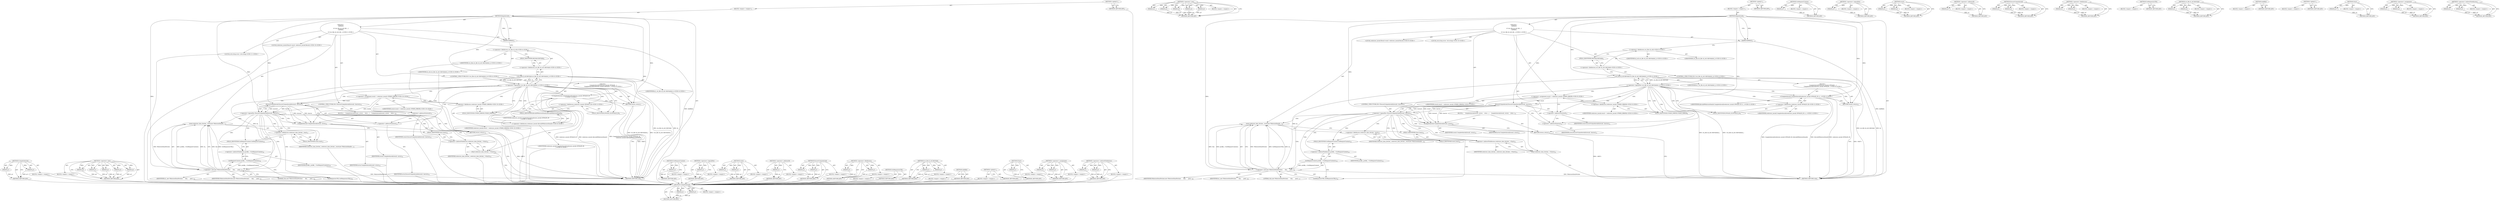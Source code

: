 digraph "&lt;operator&gt;.indirectFieldAccess" {
vulnerable_105 [label=<(METHOD,CompleteInstall)>];
vulnerable_106 [label=<(PARAM,p1)>];
vulnerable_107 [label=<(PARAM,p2)>];
vulnerable_108 [label=<(BLOCK,&lt;empty&gt;,&lt;empty&gt;)>];
vulnerable_109 [label=<(METHOD_RETURN,ANY)>];
vulnerable_129 [label=<(METHOD,&lt;operator&gt;.new)>];
vulnerable_130 [label=<(PARAM,p1)>];
vulnerable_131 [label=<(PARAM,p2)>];
vulnerable_132 [label=<(PARAM,p3)>];
vulnerable_133 [label=<(PARAM,p4)>];
vulnerable_134 [label=<(PARAM,p5)>];
vulnerable_135 [label=<(BLOCK,&lt;empty&gt;,&lt;empty&gt;)>];
vulnerable_136 [label=<(METHOD_RETURN,ANY)>];
vulnerable_6 [label=<(METHOD,&lt;global&gt;)<SUB>1</SUB>>];
vulnerable_7 [label=<(BLOCK,&lt;empty&gt;,&lt;empty&gt;)<SUB>1</SUB>>];
vulnerable_8 [label=<(METHOD,BeginInstall)<SUB>1</SUB>>];
vulnerable_9 [label="<(BLOCK,{
   AddRef();
 
   if (!crx_file::id_util::IdI...,{
   AddRef();
 
   if (!crx_file::id_util::IdI...)<SUB>1</SUB>>"];
vulnerable_10 [label=<(AddRef,AddRef())<SUB>2</SUB>>];
vulnerable_11 [label="<(CONTROL_STRUCTURE,IF,if (!crx_file::id_util::IdIsValid(id_)))<SUB>4</SUB>>"];
vulnerable_12 [label="<(&lt;operator&gt;.logicalNot,!crx_file::id_util::IdIsValid(id_))<SUB>4</SUB>>"];
vulnerable_13 [label="<(crx_file.id_util.IdIsValid,crx_file::id_util::IdIsValid(id_))<SUB>4</SUB>>"];
vulnerable_14 [label="<(&lt;operator&gt;.fieldAccess,crx_file::id_util::IdIsValid)<SUB>4</SUB>>"];
vulnerable_15 [label="<(&lt;operator&gt;.fieldAccess,crx_file::id_util)<SUB>4</SUB>>"];
vulnerable_16 [label="<(IDENTIFIER,crx_file,crx_file::id_util::IdIsValid(id_))<SUB>4</SUB>>"];
vulnerable_17 [label="<(IDENTIFIER,id_util,crx_file::id_util::IdIsValid(id_))<SUB>4</SUB>>"];
vulnerable_18 [label=<(FIELD_IDENTIFIER,IdIsValid,IdIsValid)<SUB>4</SUB>>];
vulnerable_19 [label="<(IDENTIFIER,id_,crx_file::id_util::IdIsValid(id_))<SUB>4</SUB>>"];
vulnerable_20 [label="<(BLOCK,{
    CompleteInstall(webstore_install::INVALID...,{
    CompleteInstall(webstore_install::INVALID...)<SUB>4</SUB>>"];
vulnerable_21 [label="<(CompleteInstall,CompleteInstall(webstore_install::INVALID_ID, k...)<SUB>5</SUB>>"];
vulnerable_22 [label="<(&lt;operator&gt;.fieldAccess,webstore_install::INVALID_ID)<SUB>5</SUB>>"];
vulnerable_23 [label="<(IDENTIFIER,webstore_install,CompleteInstall(webstore_install::INVALID_ID, k...)<SUB>5</SUB>>"];
vulnerable_24 [label=<(FIELD_IDENTIFIER,INVALID_ID,INVALID_ID)<SUB>5</SUB>>];
vulnerable_25 [label="<(IDENTIFIER,kInvalidWebstoreItemId,CompleteInstall(webstore_install::INVALID_ID, k...)<SUB>5</SUB>>"];
vulnerable_26 [label=<(RETURN,return;,return;)<SUB>6</SUB>>];
vulnerable_27 [label="<(LOCAL,webstore_install.Result result: webstore_install.Result)<SUB>9</SUB>>"];
vulnerable_28 [label="<(&lt;operator&gt;.assignment,result = webstore_install::OTHER_ERROR)<SUB>9</SUB>>"];
vulnerable_29 [label="<(IDENTIFIER,result,result = webstore_install::OTHER_ERROR)<SUB>9</SUB>>"];
vulnerable_30 [label="<(&lt;operator&gt;.fieldAccess,webstore_install::OTHER_ERROR)<SUB>9</SUB>>"];
vulnerable_31 [label="<(IDENTIFIER,webstore_install,result = webstore_install::OTHER_ERROR)<SUB>9</SUB>>"];
vulnerable_32 [label=<(FIELD_IDENTIFIER,OTHER_ERROR,OTHER_ERROR)<SUB>9</SUB>>];
vulnerable_33 [label="<(LOCAL,std.string error: std.string)<SUB>10</SUB>>"];
vulnerable_34 [label=<(CONTROL_STRUCTURE,IF,if (!EnsureUniqueInstall(&amp;result, &amp;error)))<SUB>11</SUB>>];
vulnerable_35 [label=<(&lt;operator&gt;.logicalNot,!EnsureUniqueInstall(&amp;result, &amp;error))<SUB>11</SUB>>];
vulnerable_36 [label=<(EnsureUniqueInstall,EnsureUniqueInstall(&amp;result, &amp;error))<SUB>11</SUB>>];
vulnerable_37 [label=<(&lt;operator&gt;.addressOf,&amp;result)<SUB>11</SUB>>];
vulnerable_38 [label=<(IDENTIFIER,result,EnsureUniqueInstall(&amp;result, &amp;error))<SUB>11</SUB>>];
vulnerable_39 [label=<(&lt;operator&gt;.addressOf,&amp;error)<SUB>11</SUB>>];
vulnerable_40 [label=<(IDENTIFIER,error,EnsureUniqueInstall(&amp;result, &amp;error))<SUB>11</SUB>>];
vulnerable_41 [label=<(BLOCK,{
    CompleteInstall(result, error);
    retur...,{
    CompleteInstall(result, error);
    retur...)<SUB>11</SUB>>];
vulnerable_42 [label=<(CompleteInstall,CompleteInstall(result, error))<SUB>12</SUB>>];
vulnerable_43 [label=<(IDENTIFIER,result,CompleteInstall(result, error))<SUB>12</SUB>>];
vulnerable_44 [label=<(IDENTIFIER,error,CompleteInstall(result, error))<SUB>12</SUB>>];
vulnerable_45 [label=<(RETURN,return;,return;)<SUB>13</SUB>>];
vulnerable_46 [label=<(reset,webstore_data_fetcher_.reset(new WebstoreDataFe...)<SUB>16</SUB>>];
vulnerable_47 [label=<(&lt;operator&gt;.fieldAccess,webstore_data_fetcher_.reset)<SUB>16</SUB>>];
vulnerable_48 [label=<(IDENTIFIER,webstore_data_fetcher_,webstore_data_fetcher_.reset(new WebstoreDataFe...)<SUB>16</SUB>>];
vulnerable_49 [label=<(FIELD_IDENTIFIER,reset,reset)<SUB>16</SUB>>];
vulnerable_50 [label=<(&lt;operator&gt;.new,new WebstoreDataFetcher(
      this,
      prof...)<SUB>16</SUB>>];
vulnerable_51 [label=<(IDENTIFIER,WebstoreDataFetcher,new WebstoreDataFetcher(
      this,
      prof...)<SUB>16</SUB>>];
vulnerable_52 [label=<(LITERAL,this,new WebstoreDataFetcher(
      this,
      prof...)<SUB>17</SUB>>];
vulnerable_53 [label=<(GetRequestContext,profile_-&gt;GetRequestContext())<SUB>18</SUB>>];
vulnerable_54 [label=<(&lt;operator&gt;.indirectFieldAccess,profile_-&gt;GetRequestContext)<SUB>18</SUB>>];
vulnerable_55 [label=<(IDENTIFIER,profile_,profile_-&gt;GetRequestContext())<SUB>18</SUB>>];
vulnerable_56 [label=<(FIELD_IDENTIFIER,GetRequestContext,GetRequestContext)<SUB>18</SUB>>];
vulnerable_57 [label=<(GetRequestorURL,GetRequestorURL())<SUB>19</SUB>>];
vulnerable_58 [label=<(IDENTIFIER,id_,new WebstoreDataFetcher(
      this,
      prof...)<SUB>20</SUB>>];
vulnerable_59 [label=<(Start,webstore_data_fetcher_-&gt;Start())<SUB>21</SUB>>];
vulnerable_60 [label=<(&lt;operator&gt;.indirectFieldAccess,webstore_data_fetcher_-&gt;Start)<SUB>21</SUB>>];
vulnerable_61 [label=<(IDENTIFIER,webstore_data_fetcher_,webstore_data_fetcher_-&gt;Start())<SUB>21</SUB>>];
vulnerable_62 [label=<(FIELD_IDENTIFIER,Start,Start)<SUB>21</SUB>>];
vulnerable_63 [label=<(METHOD_RETURN,void)<SUB>1</SUB>>];
vulnerable_65 [label=<(METHOD_RETURN,ANY)<SUB>1</SUB>>];
vulnerable_137 [label=<(METHOD,GetRequestContext)>];
vulnerable_138 [label=<(PARAM,p1)>];
vulnerable_139 [label=<(BLOCK,&lt;empty&gt;,&lt;empty&gt;)>];
vulnerable_140 [label=<(METHOD_RETURN,ANY)>];
vulnerable_91 [label=<(METHOD,&lt;operator&gt;.logicalNot)>];
vulnerable_92 [label=<(PARAM,p1)>];
vulnerable_93 [label=<(BLOCK,&lt;empty&gt;,&lt;empty&gt;)>];
vulnerable_94 [label=<(METHOD_RETURN,ANY)>];
vulnerable_124 [label=<(METHOD,reset)>];
vulnerable_125 [label=<(PARAM,p1)>];
vulnerable_126 [label=<(PARAM,p2)>];
vulnerable_127 [label=<(BLOCK,&lt;empty&gt;,&lt;empty&gt;)>];
vulnerable_128 [label=<(METHOD_RETURN,ANY)>];
vulnerable_120 [label=<(METHOD,&lt;operator&gt;.addressOf)>];
vulnerable_121 [label=<(PARAM,p1)>];
vulnerable_122 [label=<(BLOCK,&lt;empty&gt;,&lt;empty&gt;)>];
vulnerable_123 [label=<(METHOD_RETURN,ANY)>];
vulnerable_115 [label=<(METHOD,EnsureUniqueInstall)>];
vulnerable_116 [label=<(PARAM,p1)>];
vulnerable_117 [label=<(PARAM,p2)>];
vulnerable_118 [label=<(BLOCK,&lt;empty&gt;,&lt;empty&gt;)>];
vulnerable_119 [label=<(METHOD_RETURN,ANY)>];
vulnerable_100 [label=<(METHOD,&lt;operator&gt;.fieldAccess)>];
vulnerable_101 [label=<(PARAM,p1)>];
vulnerable_102 [label=<(PARAM,p2)>];
vulnerable_103 [label=<(BLOCK,&lt;empty&gt;,&lt;empty&gt;)>];
vulnerable_104 [label=<(METHOD_RETURN,ANY)>];
vulnerable_146 [label=<(METHOD,GetRequestorURL)>];
vulnerable_147 [label=<(BLOCK,&lt;empty&gt;,&lt;empty&gt;)>];
vulnerable_148 [label=<(METHOD_RETURN,ANY)>];
vulnerable_95 [label=<(METHOD,crx_file.id_util.IdIsValid)>];
vulnerable_96 [label=<(PARAM,p1)>];
vulnerable_97 [label=<(PARAM,p2)>];
vulnerable_98 [label=<(BLOCK,&lt;empty&gt;,&lt;empty&gt;)>];
vulnerable_99 [label=<(METHOD_RETURN,ANY)>];
vulnerable_88 [label=<(METHOD,AddRef)>];
vulnerable_89 [label=<(BLOCK,&lt;empty&gt;,&lt;empty&gt;)>];
vulnerable_90 [label=<(METHOD_RETURN,ANY)>];
vulnerable_82 [label=<(METHOD,&lt;global&gt;)<SUB>1</SUB>>];
vulnerable_83 [label=<(BLOCK,&lt;empty&gt;,&lt;empty&gt;)>];
vulnerable_84 [label=<(METHOD_RETURN,ANY)>];
vulnerable_149 [label=<(METHOD,Start)>];
vulnerable_150 [label=<(PARAM,p1)>];
vulnerable_151 [label=<(BLOCK,&lt;empty&gt;,&lt;empty&gt;)>];
vulnerable_152 [label=<(METHOD_RETURN,ANY)>];
vulnerable_110 [label=<(METHOD,&lt;operator&gt;.assignment)>];
vulnerable_111 [label=<(PARAM,p1)>];
vulnerable_112 [label=<(PARAM,p2)>];
vulnerable_113 [label=<(BLOCK,&lt;empty&gt;,&lt;empty&gt;)>];
vulnerable_114 [label=<(METHOD_RETURN,ANY)>];
vulnerable_141 [label=<(METHOD,&lt;operator&gt;.indirectFieldAccess)>];
vulnerable_142 [label=<(PARAM,p1)>];
vulnerable_143 [label=<(PARAM,p2)>];
vulnerable_144 [label=<(BLOCK,&lt;empty&gt;,&lt;empty&gt;)>];
vulnerable_145 [label=<(METHOD_RETURN,ANY)>];
fixed_107 [label=<(METHOD,CompleteInstall)>];
fixed_108 [label=<(PARAM,p1)>];
fixed_109 [label=<(PARAM,p2)>];
fixed_110 [label=<(BLOCK,&lt;empty&gt;,&lt;empty&gt;)>];
fixed_111 [label=<(METHOD_RETURN,ANY)>];
fixed_131 [label=<(METHOD,&lt;operator&gt;.new)>];
fixed_132 [label=<(PARAM,p1)>];
fixed_133 [label=<(PARAM,p2)>];
fixed_134 [label=<(PARAM,p3)>];
fixed_135 [label=<(PARAM,p4)>];
fixed_136 [label=<(PARAM,p5)>];
fixed_137 [label=<(BLOCK,&lt;empty&gt;,&lt;empty&gt;)>];
fixed_138 [label=<(METHOD_RETURN,ANY)>];
fixed_6 [label=<(METHOD,&lt;global&gt;)<SUB>1</SUB>>];
fixed_7 [label=<(BLOCK,&lt;empty&gt;,&lt;empty&gt;)<SUB>1</SUB>>];
fixed_8 [label=<(METHOD,BeginInstall)<SUB>1</SUB>>];
fixed_9 [label="<(BLOCK,{
   AddRef();
 
   if (!crx_file::id_util::IdI...,{
   AddRef();
 
   if (!crx_file::id_util::IdI...)<SUB>1</SUB>>"];
fixed_10 [label=<(AddRef,AddRef())<SUB>2</SUB>>];
fixed_11 [label="<(CONTROL_STRUCTURE,IF,if (!crx_file::id_util::IdIsValid(id_)))<SUB>4</SUB>>"];
fixed_12 [label="<(&lt;operator&gt;.logicalNot,!crx_file::id_util::IdIsValid(id_))<SUB>4</SUB>>"];
fixed_13 [label="<(crx_file.id_util.IdIsValid,crx_file::id_util::IdIsValid(id_))<SUB>4</SUB>>"];
fixed_14 [label="<(&lt;operator&gt;.fieldAccess,crx_file::id_util::IdIsValid)<SUB>4</SUB>>"];
fixed_15 [label="<(&lt;operator&gt;.fieldAccess,crx_file::id_util)<SUB>4</SUB>>"];
fixed_16 [label="<(IDENTIFIER,crx_file,crx_file::id_util::IdIsValid(id_))<SUB>4</SUB>>"];
fixed_17 [label="<(IDENTIFIER,id_util,crx_file::id_util::IdIsValid(id_))<SUB>4</SUB>>"];
fixed_18 [label=<(FIELD_IDENTIFIER,IdIsValid,IdIsValid)<SUB>4</SUB>>];
fixed_19 [label="<(IDENTIFIER,id_,crx_file::id_util::IdIsValid(id_))<SUB>4</SUB>>"];
fixed_20 [label="<(BLOCK,{
    CompleteInstall(webstore_install::INVALID...,{
    CompleteInstall(webstore_install::INVALID...)<SUB>4</SUB>>"];
fixed_21 [label="<(CompleteInstall,CompleteInstall(webstore_install::INVALID_ID,
 ...)<SUB>5</SUB>>"];
fixed_22 [label="<(&lt;operator&gt;.fieldAccess,webstore_install::INVALID_ID)<SUB>5</SUB>>"];
fixed_23 [label="<(IDENTIFIER,webstore_install,CompleteInstall(webstore_install::INVALID_ID,
 ...)<SUB>5</SUB>>"];
fixed_24 [label=<(FIELD_IDENTIFIER,INVALID_ID,INVALID_ID)<SUB>5</SUB>>];
fixed_25 [label="<(&lt;operator&gt;.fieldAccess,webstore_install::kInvalidWebstoreItemId)<SUB>6</SUB>>"];
fixed_26 [label="<(IDENTIFIER,webstore_install,CompleteInstall(webstore_install::INVALID_ID,
 ...)<SUB>6</SUB>>"];
fixed_27 [label=<(FIELD_IDENTIFIER,kInvalidWebstoreItemId,kInvalidWebstoreItemId)<SUB>6</SUB>>];
fixed_28 [label=<(RETURN,return;,return;)<SUB>7</SUB>>];
fixed_29 [label="<(LOCAL,webstore_install.Result result: webstore_install.Result)<SUB>10</SUB>>"];
fixed_30 [label="<(&lt;operator&gt;.assignment,result = webstore_install::OTHER_ERROR)<SUB>10</SUB>>"];
fixed_31 [label="<(IDENTIFIER,result,result = webstore_install::OTHER_ERROR)<SUB>10</SUB>>"];
fixed_32 [label="<(&lt;operator&gt;.fieldAccess,webstore_install::OTHER_ERROR)<SUB>10</SUB>>"];
fixed_33 [label="<(IDENTIFIER,webstore_install,result = webstore_install::OTHER_ERROR)<SUB>10</SUB>>"];
fixed_34 [label=<(FIELD_IDENTIFIER,OTHER_ERROR,OTHER_ERROR)<SUB>10</SUB>>];
fixed_35 [label="<(LOCAL,std.string error: std.string)<SUB>11</SUB>>"];
fixed_36 [label=<(CONTROL_STRUCTURE,IF,if (!EnsureUniqueInstall(&amp;result, &amp;error)))<SUB>12</SUB>>];
fixed_37 [label=<(&lt;operator&gt;.logicalNot,!EnsureUniqueInstall(&amp;result, &amp;error))<SUB>12</SUB>>];
fixed_38 [label=<(EnsureUniqueInstall,EnsureUniqueInstall(&amp;result, &amp;error))<SUB>12</SUB>>];
fixed_39 [label=<(&lt;operator&gt;.addressOf,&amp;result)<SUB>12</SUB>>];
fixed_40 [label=<(IDENTIFIER,result,EnsureUniqueInstall(&amp;result, &amp;error))<SUB>12</SUB>>];
fixed_41 [label=<(&lt;operator&gt;.addressOf,&amp;error)<SUB>12</SUB>>];
fixed_42 [label=<(IDENTIFIER,error,EnsureUniqueInstall(&amp;result, &amp;error))<SUB>12</SUB>>];
fixed_43 [label=<(BLOCK,{
    CompleteInstall(result, error);
    retur...,{
    CompleteInstall(result, error);
    retur...)<SUB>12</SUB>>];
fixed_44 [label=<(CompleteInstall,CompleteInstall(result, error))<SUB>13</SUB>>];
fixed_45 [label=<(IDENTIFIER,result,CompleteInstall(result, error))<SUB>13</SUB>>];
fixed_46 [label=<(IDENTIFIER,error,CompleteInstall(result, error))<SUB>13</SUB>>];
fixed_47 [label=<(RETURN,return;,return;)<SUB>14</SUB>>];
fixed_48 [label=<(reset,webstore_data_fetcher_.reset(new WebstoreDataFe...)<SUB>17</SUB>>];
fixed_49 [label=<(&lt;operator&gt;.fieldAccess,webstore_data_fetcher_.reset)<SUB>17</SUB>>];
fixed_50 [label=<(IDENTIFIER,webstore_data_fetcher_,webstore_data_fetcher_.reset(new WebstoreDataFe...)<SUB>17</SUB>>];
fixed_51 [label=<(FIELD_IDENTIFIER,reset,reset)<SUB>17</SUB>>];
fixed_52 [label=<(&lt;operator&gt;.new,new WebstoreDataFetcher(
      this,
      prof...)<SUB>17</SUB>>];
fixed_53 [label=<(IDENTIFIER,WebstoreDataFetcher,new WebstoreDataFetcher(
      this,
      prof...)<SUB>17</SUB>>];
fixed_54 [label=<(LITERAL,this,new WebstoreDataFetcher(
      this,
      prof...)<SUB>18</SUB>>];
fixed_55 [label=<(GetRequestContext,profile_-&gt;GetRequestContext())<SUB>19</SUB>>];
fixed_56 [label=<(&lt;operator&gt;.indirectFieldAccess,profile_-&gt;GetRequestContext)<SUB>19</SUB>>];
fixed_57 [label=<(IDENTIFIER,profile_,profile_-&gt;GetRequestContext())<SUB>19</SUB>>];
fixed_58 [label=<(FIELD_IDENTIFIER,GetRequestContext,GetRequestContext)<SUB>19</SUB>>];
fixed_59 [label=<(GetRequestorURL,GetRequestorURL())<SUB>20</SUB>>];
fixed_60 [label=<(IDENTIFIER,id_,new WebstoreDataFetcher(
      this,
      prof...)<SUB>21</SUB>>];
fixed_61 [label=<(Start,webstore_data_fetcher_-&gt;Start())<SUB>22</SUB>>];
fixed_62 [label=<(&lt;operator&gt;.indirectFieldAccess,webstore_data_fetcher_-&gt;Start)<SUB>22</SUB>>];
fixed_63 [label=<(IDENTIFIER,webstore_data_fetcher_,webstore_data_fetcher_-&gt;Start())<SUB>22</SUB>>];
fixed_64 [label=<(FIELD_IDENTIFIER,Start,Start)<SUB>22</SUB>>];
fixed_65 [label=<(METHOD_RETURN,void)<SUB>1</SUB>>];
fixed_67 [label=<(METHOD_RETURN,ANY)<SUB>1</SUB>>];
fixed_139 [label=<(METHOD,GetRequestContext)>];
fixed_140 [label=<(PARAM,p1)>];
fixed_141 [label=<(BLOCK,&lt;empty&gt;,&lt;empty&gt;)>];
fixed_142 [label=<(METHOD_RETURN,ANY)>];
fixed_93 [label=<(METHOD,&lt;operator&gt;.logicalNot)>];
fixed_94 [label=<(PARAM,p1)>];
fixed_95 [label=<(BLOCK,&lt;empty&gt;,&lt;empty&gt;)>];
fixed_96 [label=<(METHOD_RETURN,ANY)>];
fixed_126 [label=<(METHOD,reset)>];
fixed_127 [label=<(PARAM,p1)>];
fixed_128 [label=<(PARAM,p2)>];
fixed_129 [label=<(BLOCK,&lt;empty&gt;,&lt;empty&gt;)>];
fixed_130 [label=<(METHOD_RETURN,ANY)>];
fixed_122 [label=<(METHOD,&lt;operator&gt;.addressOf)>];
fixed_123 [label=<(PARAM,p1)>];
fixed_124 [label=<(BLOCK,&lt;empty&gt;,&lt;empty&gt;)>];
fixed_125 [label=<(METHOD_RETURN,ANY)>];
fixed_117 [label=<(METHOD,EnsureUniqueInstall)>];
fixed_118 [label=<(PARAM,p1)>];
fixed_119 [label=<(PARAM,p2)>];
fixed_120 [label=<(BLOCK,&lt;empty&gt;,&lt;empty&gt;)>];
fixed_121 [label=<(METHOD_RETURN,ANY)>];
fixed_102 [label=<(METHOD,&lt;operator&gt;.fieldAccess)>];
fixed_103 [label=<(PARAM,p1)>];
fixed_104 [label=<(PARAM,p2)>];
fixed_105 [label=<(BLOCK,&lt;empty&gt;,&lt;empty&gt;)>];
fixed_106 [label=<(METHOD_RETURN,ANY)>];
fixed_148 [label=<(METHOD,GetRequestorURL)>];
fixed_149 [label=<(BLOCK,&lt;empty&gt;,&lt;empty&gt;)>];
fixed_150 [label=<(METHOD_RETURN,ANY)>];
fixed_97 [label=<(METHOD,crx_file.id_util.IdIsValid)>];
fixed_98 [label=<(PARAM,p1)>];
fixed_99 [label=<(PARAM,p2)>];
fixed_100 [label=<(BLOCK,&lt;empty&gt;,&lt;empty&gt;)>];
fixed_101 [label=<(METHOD_RETURN,ANY)>];
fixed_90 [label=<(METHOD,AddRef)>];
fixed_91 [label=<(BLOCK,&lt;empty&gt;,&lt;empty&gt;)>];
fixed_92 [label=<(METHOD_RETURN,ANY)>];
fixed_84 [label=<(METHOD,&lt;global&gt;)<SUB>1</SUB>>];
fixed_85 [label=<(BLOCK,&lt;empty&gt;,&lt;empty&gt;)>];
fixed_86 [label=<(METHOD_RETURN,ANY)>];
fixed_151 [label=<(METHOD,Start)>];
fixed_152 [label=<(PARAM,p1)>];
fixed_153 [label=<(BLOCK,&lt;empty&gt;,&lt;empty&gt;)>];
fixed_154 [label=<(METHOD_RETURN,ANY)>];
fixed_112 [label=<(METHOD,&lt;operator&gt;.assignment)>];
fixed_113 [label=<(PARAM,p1)>];
fixed_114 [label=<(PARAM,p2)>];
fixed_115 [label=<(BLOCK,&lt;empty&gt;,&lt;empty&gt;)>];
fixed_116 [label=<(METHOD_RETURN,ANY)>];
fixed_143 [label=<(METHOD,&lt;operator&gt;.indirectFieldAccess)>];
fixed_144 [label=<(PARAM,p1)>];
fixed_145 [label=<(PARAM,p2)>];
fixed_146 [label=<(BLOCK,&lt;empty&gt;,&lt;empty&gt;)>];
fixed_147 [label=<(METHOD_RETURN,ANY)>];
vulnerable_105 -> vulnerable_106  [key=0, label="AST: "];
vulnerable_105 -> vulnerable_106  [key=1, label="DDG: "];
vulnerable_105 -> vulnerable_108  [key=0, label="AST: "];
vulnerable_105 -> vulnerable_107  [key=0, label="AST: "];
vulnerable_105 -> vulnerable_107  [key=1, label="DDG: "];
vulnerable_105 -> vulnerable_109  [key=0, label="AST: "];
vulnerable_105 -> vulnerable_109  [key=1, label="CFG: "];
vulnerable_106 -> vulnerable_109  [key=0, label="DDG: p1"];
vulnerable_107 -> vulnerable_109  [key=0, label="DDG: p2"];
vulnerable_129 -> vulnerable_130  [key=0, label="AST: "];
vulnerable_129 -> vulnerable_130  [key=1, label="DDG: "];
vulnerable_129 -> vulnerable_135  [key=0, label="AST: "];
vulnerable_129 -> vulnerable_131  [key=0, label="AST: "];
vulnerable_129 -> vulnerable_131  [key=1, label="DDG: "];
vulnerable_129 -> vulnerable_136  [key=0, label="AST: "];
vulnerable_129 -> vulnerable_136  [key=1, label="CFG: "];
vulnerable_129 -> vulnerable_132  [key=0, label="AST: "];
vulnerable_129 -> vulnerable_132  [key=1, label="DDG: "];
vulnerable_129 -> vulnerable_133  [key=0, label="AST: "];
vulnerable_129 -> vulnerable_133  [key=1, label="DDG: "];
vulnerable_129 -> vulnerable_134  [key=0, label="AST: "];
vulnerable_129 -> vulnerable_134  [key=1, label="DDG: "];
vulnerable_130 -> vulnerable_136  [key=0, label="DDG: p1"];
vulnerable_131 -> vulnerable_136  [key=0, label="DDG: p2"];
vulnerable_132 -> vulnerable_136  [key=0, label="DDG: p3"];
vulnerable_133 -> vulnerable_136  [key=0, label="DDG: p4"];
vulnerable_134 -> vulnerable_136  [key=0, label="DDG: p5"];
vulnerable_6 -> vulnerable_7  [key=0, label="AST: "];
vulnerable_6 -> vulnerable_65  [key=0, label="AST: "];
vulnerable_6 -> vulnerable_65  [key=1, label="CFG: "];
vulnerable_7 -> vulnerable_8  [key=0, label="AST: "];
vulnerable_8 -> vulnerable_9  [key=0, label="AST: "];
vulnerable_8 -> vulnerable_63  [key=0, label="AST: "];
vulnerable_8 -> vulnerable_10  [key=0, label="CFG: "];
vulnerable_8 -> vulnerable_10  [key=1, label="DDG: "];
vulnerable_8 -> vulnerable_26  [key=0, label="DDG: "];
vulnerable_8 -> vulnerable_45  [key=0, label="DDG: "];
vulnerable_8 -> vulnerable_50  [key=0, label="DDG: "];
vulnerable_8 -> vulnerable_13  [key=0, label="DDG: "];
vulnerable_8 -> vulnerable_21  [key=0, label="DDG: "];
vulnerable_8 -> vulnerable_36  [key=0, label="DDG: "];
vulnerable_8 -> vulnerable_42  [key=0, label="DDG: "];
vulnerable_9 -> vulnerable_10  [key=0, label="AST: "];
vulnerable_9 -> vulnerable_11  [key=0, label="AST: "];
vulnerable_9 -> vulnerable_27  [key=0, label="AST: "];
vulnerable_9 -> vulnerable_28  [key=0, label="AST: "];
vulnerable_9 -> vulnerable_33  [key=0, label="AST: "];
vulnerable_9 -> vulnerable_34  [key=0, label="AST: "];
vulnerable_9 -> vulnerable_46  [key=0, label="AST: "];
vulnerable_9 -> vulnerable_59  [key=0, label="AST: "];
vulnerable_10 -> vulnerable_15  [key=0, label="CFG: "];
vulnerable_10 -> vulnerable_63  [key=0, label="DDG: AddRef()"];
vulnerable_11 -> vulnerable_12  [key=0, label="AST: "];
vulnerable_11 -> vulnerable_20  [key=0, label="AST: "];
vulnerable_12 -> vulnerable_13  [key=0, label="AST: "];
vulnerable_12 -> vulnerable_24  [key=0, label="CFG: "];
vulnerable_12 -> vulnerable_24  [key=1, label="CDG: "];
vulnerable_12 -> vulnerable_32  [key=0, label="CFG: "];
vulnerable_12 -> vulnerable_32  [key=1, label="CDG: "];
vulnerable_12 -> vulnerable_63  [key=0, label="DDG: crx_file::id_util::IdIsValid(id_)"];
vulnerable_12 -> vulnerable_63  [key=1, label="DDG: !crx_file::id_util::IdIsValid(id_)"];
vulnerable_12 -> vulnerable_30  [key=0, label="CDG: "];
vulnerable_12 -> vulnerable_21  [key=0, label="CDG: "];
vulnerable_12 -> vulnerable_26  [key=0, label="CDG: "];
vulnerable_12 -> vulnerable_28  [key=0, label="CDG: "];
vulnerable_12 -> vulnerable_36  [key=0, label="CDG: "];
vulnerable_12 -> vulnerable_37  [key=0, label="CDG: "];
vulnerable_12 -> vulnerable_22  [key=0, label="CDG: "];
vulnerable_12 -> vulnerable_35  [key=0, label="CDG: "];
vulnerable_12 -> vulnerable_39  [key=0, label="CDG: "];
vulnerable_13 -> vulnerable_14  [key=0, label="AST: "];
vulnerable_13 -> vulnerable_19  [key=0, label="AST: "];
vulnerable_13 -> vulnerable_12  [key=0, label="CFG: "];
vulnerable_13 -> vulnerable_12  [key=1, label="DDG: crx_file::id_util::IdIsValid"];
vulnerable_13 -> vulnerable_12  [key=2, label="DDG: id_"];
vulnerable_13 -> vulnerable_63  [key=0, label="DDG: crx_file::id_util::IdIsValid"];
vulnerable_13 -> vulnerable_63  [key=1, label="DDG: id_"];
vulnerable_13 -> vulnerable_50  [key=0, label="DDG: id_"];
vulnerable_14 -> vulnerable_15  [key=0, label="AST: "];
vulnerable_14 -> vulnerable_18  [key=0, label="AST: "];
vulnerable_14 -> vulnerable_13  [key=0, label="CFG: "];
vulnerable_15 -> vulnerable_16  [key=0, label="AST: "];
vulnerable_15 -> vulnerable_17  [key=0, label="AST: "];
vulnerable_15 -> vulnerable_18  [key=0, label="CFG: "];
vulnerable_18 -> vulnerable_14  [key=0, label="CFG: "];
vulnerable_20 -> vulnerable_21  [key=0, label="AST: "];
vulnerable_20 -> vulnerable_26  [key=0, label="AST: "];
vulnerable_21 -> vulnerable_22  [key=0, label="AST: "];
vulnerable_21 -> vulnerable_25  [key=0, label="AST: "];
vulnerable_21 -> vulnerable_26  [key=0, label="CFG: "];
vulnerable_21 -> vulnerable_63  [key=0, label="DDG: webstore_install::INVALID_ID"];
vulnerable_21 -> vulnerable_63  [key=1, label="DDG: CompleteInstall(webstore_install::INVALID_ID, kInvalidWebstoreItemId)"];
vulnerable_21 -> vulnerable_63  [key=2, label="DDG: kInvalidWebstoreItemId"];
vulnerable_22 -> vulnerable_23  [key=0, label="AST: "];
vulnerable_22 -> vulnerable_24  [key=0, label="AST: "];
vulnerable_22 -> vulnerable_21  [key=0, label="CFG: "];
vulnerable_24 -> vulnerable_22  [key=0, label="CFG: "];
vulnerable_26 -> vulnerable_63  [key=0, label="CFG: "];
vulnerable_26 -> vulnerable_63  [key=1, label="DDG: &lt;RET&gt;"];
vulnerable_28 -> vulnerable_29  [key=0, label="AST: "];
vulnerable_28 -> vulnerable_30  [key=0, label="AST: "];
vulnerable_28 -> vulnerable_37  [key=0, label="CFG: "];
vulnerable_28 -> vulnerable_36  [key=0, label="DDG: result"];
vulnerable_28 -> vulnerable_42  [key=0, label="DDG: result"];
vulnerable_30 -> vulnerable_31  [key=0, label="AST: "];
vulnerable_30 -> vulnerable_32  [key=0, label="AST: "];
vulnerable_30 -> vulnerable_28  [key=0, label="CFG: "];
vulnerable_32 -> vulnerable_30  [key=0, label="CFG: "];
vulnerable_34 -> vulnerable_35  [key=0, label="AST: "];
vulnerable_34 -> vulnerable_41  [key=0, label="AST: "];
vulnerable_35 -> vulnerable_36  [key=0, label="AST: "];
vulnerable_35 -> vulnerable_42  [key=0, label="CFG: "];
vulnerable_35 -> vulnerable_42  [key=1, label="CDG: "];
vulnerable_35 -> vulnerable_49  [key=0, label="CFG: "];
vulnerable_35 -> vulnerable_49  [key=1, label="CDG: "];
vulnerable_35 -> vulnerable_47  [key=0, label="CDG: "];
vulnerable_35 -> vulnerable_60  [key=0, label="CDG: "];
vulnerable_35 -> vulnerable_57  [key=0, label="CDG: "];
vulnerable_35 -> vulnerable_46  [key=0, label="CDG: "];
vulnerable_35 -> vulnerable_53  [key=0, label="CDG: "];
vulnerable_35 -> vulnerable_56  [key=0, label="CDG: "];
vulnerable_35 -> vulnerable_45  [key=0, label="CDG: "];
vulnerable_35 -> vulnerable_50  [key=0, label="CDG: "];
vulnerable_35 -> vulnerable_59  [key=0, label="CDG: "];
vulnerable_35 -> vulnerable_54  [key=0, label="CDG: "];
vulnerable_35 -> vulnerable_62  [key=0, label="CDG: "];
vulnerable_36 -> vulnerable_37  [key=0, label="AST: "];
vulnerable_36 -> vulnerable_39  [key=0, label="AST: "];
vulnerable_36 -> vulnerable_35  [key=0, label="CFG: "];
vulnerable_36 -> vulnerable_35  [key=1, label="DDG: &amp;result"];
vulnerable_36 -> vulnerable_35  [key=2, label="DDG: &amp;error"];
vulnerable_36 -> vulnerable_42  [key=0, label="DDG: &amp;result"];
vulnerable_36 -> vulnerable_42  [key=1, label="DDG: &amp;error"];
vulnerable_37 -> vulnerable_38  [key=0, label="AST: "];
vulnerable_37 -> vulnerable_39  [key=0, label="CFG: "];
vulnerable_39 -> vulnerable_40  [key=0, label="AST: "];
vulnerable_39 -> vulnerable_36  [key=0, label="CFG: "];
vulnerable_41 -> vulnerable_42  [key=0, label="AST: "];
vulnerable_41 -> vulnerable_45  [key=0, label="AST: "];
vulnerable_42 -> vulnerable_43  [key=0, label="AST: "];
vulnerable_42 -> vulnerable_44  [key=0, label="AST: "];
vulnerable_42 -> vulnerable_45  [key=0, label="CFG: "];
vulnerable_45 -> vulnerable_63  [key=0, label="CFG: "];
vulnerable_45 -> vulnerable_63  [key=1, label="DDG: &lt;RET&gt;"];
vulnerable_46 -> vulnerable_47  [key=0, label="AST: "];
vulnerable_46 -> vulnerable_50  [key=0, label="AST: "];
vulnerable_46 -> vulnerable_62  [key=0, label="CFG: "];
vulnerable_47 -> vulnerable_48  [key=0, label="AST: "];
vulnerable_47 -> vulnerable_49  [key=0, label="AST: "];
vulnerable_47 -> vulnerable_56  [key=0, label="CFG: "];
vulnerable_49 -> vulnerable_47  [key=0, label="CFG: "];
vulnerable_50 -> vulnerable_51  [key=0, label="AST: "];
vulnerable_50 -> vulnerable_52  [key=0, label="AST: "];
vulnerable_50 -> vulnerable_53  [key=0, label="AST: "];
vulnerable_50 -> vulnerable_57  [key=0, label="AST: "];
vulnerable_50 -> vulnerable_58  [key=0, label="AST: "];
vulnerable_50 -> vulnerable_46  [key=0, label="CFG: "];
vulnerable_50 -> vulnerable_46  [key=1, label="DDG: WebstoreDataFetcher"];
vulnerable_50 -> vulnerable_46  [key=2, label="DDG: GetRequestorURL()"];
vulnerable_50 -> vulnerable_46  [key=3, label="DDG: id_"];
vulnerable_50 -> vulnerable_46  [key=4, label="DDG: this"];
vulnerable_50 -> vulnerable_46  [key=5, label="DDG: profile_-&gt;GetRequestContext()"];
vulnerable_50 -> vulnerable_63  [key=0, label="DDG: WebstoreDataFetcher"];
vulnerable_53 -> vulnerable_54  [key=0, label="AST: "];
vulnerable_53 -> vulnerable_57  [key=0, label="CFG: "];
vulnerable_53 -> vulnerable_50  [key=0, label="DDG: profile_-&gt;GetRequestContext"];
vulnerable_54 -> vulnerable_55  [key=0, label="AST: "];
vulnerable_54 -> vulnerable_56  [key=0, label="AST: "];
vulnerable_54 -> vulnerable_53  [key=0, label="CFG: "];
vulnerable_56 -> vulnerable_54  [key=0, label="CFG: "];
vulnerable_57 -> vulnerable_50  [key=0, label="CFG: "];
vulnerable_59 -> vulnerable_60  [key=0, label="AST: "];
vulnerable_59 -> vulnerable_63  [key=0, label="CFG: "];
vulnerable_60 -> vulnerable_61  [key=0, label="AST: "];
vulnerable_60 -> vulnerable_62  [key=0, label="AST: "];
vulnerable_60 -> vulnerable_59  [key=0, label="CFG: "];
vulnerable_62 -> vulnerable_60  [key=0, label="CFG: "];
vulnerable_137 -> vulnerable_138  [key=0, label="AST: "];
vulnerable_137 -> vulnerable_138  [key=1, label="DDG: "];
vulnerable_137 -> vulnerable_139  [key=0, label="AST: "];
vulnerable_137 -> vulnerable_140  [key=0, label="AST: "];
vulnerable_137 -> vulnerable_140  [key=1, label="CFG: "];
vulnerable_138 -> vulnerable_140  [key=0, label="DDG: p1"];
vulnerable_91 -> vulnerable_92  [key=0, label="AST: "];
vulnerable_91 -> vulnerable_92  [key=1, label="DDG: "];
vulnerable_91 -> vulnerable_93  [key=0, label="AST: "];
vulnerable_91 -> vulnerable_94  [key=0, label="AST: "];
vulnerable_91 -> vulnerable_94  [key=1, label="CFG: "];
vulnerable_92 -> vulnerable_94  [key=0, label="DDG: p1"];
vulnerable_124 -> vulnerable_125  [key=0, label="AST: "];
vulnerable_124 -> vulnerable_125  [key=1, label="DDG: "];
vulnerable_124 -> vulnerable_127  [key=0, label="AST: "];
vulnerable_124 -> vulnerable_126  [key=0, label="AST: "];
vulnerable_124 -> vulnerable_126  [key=1, label="DDG: "];
vulnerable_124 -> vulnerable_128  [key=0, label="AST: "];
vulnerable_124 -> vulnerable_128  [key=1, label="CFG: "];
vulnerable_125 -> vulnerable_128  [key=0, label="DDG: p1"];
vulnerable_126 -> vulnerable_128  [key=0, label="DDG: p2"];
vulnerable_120 -> vulnerable_121  [key=0, label="AST: "];
vulnerable_120 -> vulnerable_121  [key=1, label="DDG: "];
vulnerable_120 -> vulnerable_122  [key=0, label="AST: "];
vulnerable_120 -> vulnerable_123  [key=0, label="AST: "];
vulnerable_120 -> vulnerable_123  [key=1, label="CFG: "];
vulnerable_121 -> vulnerable_123  [key=0, label="DDG: p1"];
vulnerable_115 -> vulnerable_116  [key=0, label="AST: "];
vulnerable_115 -> vulnerable_116  [key=1, label="DDG: "];
vulnerable_115 -> vulnerable_118  [key=0, label="AST: "];
vulnerable_115 -> vulnerable_117  [key=0, label="AST: "];
vulnerable_115 -> vulnerable_117  [key=1, label="DDG: "];
vulnerable_115 -> vulnerable_119  [key=0, label="AST: "];
vulnerable_115 -> vulnerable_119  [key=1, label="CFG: "];
vulnerable_116 -> vulnerable_119  [key=0, label="DDG: p1"];
vulnerable_117 -> vulnerable_119  [key=0, label="DDG: p2"];
vulnerable_100 -> vulnerable_101  [key=0, label="AST: "];
vulnerable_100 -> vulnerable_101  [key=1, label="DDG: "];
vulnerable_100 -> vulnerable_103  [key=0, label="AST: "];
vulnerable_100 -> vulnerable_102  [key=0, label="AST: "];
vulnerable_100 -> vulnerable_102  [key=1, label="DDG: "];
vulnerable_100 -> vulnerable_104  [key=0, label="AST: "];
vulnerable_100 -> vulnerable_104  [key=1, label="CFG: "];
vulnerable_101 -> vulnerable_104  [key=0, label="DDG: p1"];
vulnerable_102 -> vulnerable_104  [key=0, label="DDG: p2"];
vulnerable_146 -> vulnerable_147  [key=0, label="AST: "];
vulnerable_146 -> vulnerable_148  [key=0, label="AST: "];
vulnerable_146 -> vulnerable_148  [key=1, label="CFG: "];
vulnerable_95 -> vulnerable_96  [key=0, label="AST: "];
vulnerable_95 -> vulnerable_96  [key=1, label="DDG: "];
vulnerable_95 -> vulnerable_98  [key=0, label="AST: "];
vulnerable_95 -> vulnerable_97  [key=0, label="AST: "];
vulnerable_95 -> vulnerable_97  [key=1, label="DDG: "];
vulnerable_95 -> vulnerable_99  [key=0, label="AST: "];
vulnerable_95 -> vulnerable_99  [key=1, label="CFG: "];
vulnerable_96 -> vulnerable_99  [key=0, label="DDG: p1"];
vulnerable_97 -> vulnerable_99  [key=0, label="DDG: p2"];
vulnerable_88 -> vulnerable_89  [key=0, label="AST: "];
vulnerable_88 -> vulnerable_90  [key=0, label="AST: "];
vulnerable_88 -> vulnerable_90  [key=1, label="CFG: "];
vulnerable_82 -> vulnerable_83  [key=0, label="AST: "];
vulnerable_82 -> vulnerable_84  [key=0, label="AST: "];
vulnerable_82 -> vulnerable_84  [key=1, label="CFG: "];
vulnerable_149 -> vulnerable_150  [key=0, label="AST: "];
vulnerable_149 -> vulnerable_150  [key=1, label="DDG: "];
vulnerable_149 -> vulnerable_151  [key=0, label="AST: "];
vulnerable_149 -> vulnerable_152  [key=0, label="AST: "];
vulnerable_149 -> vulnerable_152  [key=1, label="CFG: "];
vulnerable_150 -> vulnerable_152  [key=0, label="DDG: p1"];
vulnerable_110 -> vulnerable_111  [key=0, label="AST: "];
vulnerable_110 -> vulnerable_111  [key=1, label="DDG: "];
vulnerable_110 -> vulnerable_113  [key=0, label="AST: "];
vulnerable_110 -> vulnerable_112  [key=0, label="AST: "];
vulnerable_110 -> vulnerable_112  [key=1, label="DDG: "];
vulnerable_110 -> vulnerable_114  [key=0, label="AST: "];
vulnerable_110 -> vulnerable_114  [key=1, label="CFG: "];
vulnerable_111 -> vulnerable_114  [key=0, label="DDG: p1"];
vulnerable_112 -> vulnerable_114  [key=0, label="DDG: p2"];
vulnerable_141 -> vulnerable_142  [key=0, label="AST: "];
vulnerable_141 -> vulnerable_142  [key=1, label="DDG: "];
vulnerable_141 -> vulnerable_144  [key=0, label="AST: "];
vulnerable_141 -> vulnerable_143  [key=0, label="AST: "];
vulnerable_141 -> vulnerable_143  [key=1, label="DDG: "];
vulnerable_141 -> vulnerable_145  [key=0, label="AST: "];
vulnerable_141 -> vulnerable_145  [key=1, label="CFG: "];
vulnerable_142 -> vulnerable_145  [key=0, label="DDG: p1"];
vulnerable_143 -> vulnerable_145  [key=0, label="DDG: p2"];
fixed_107 -> fixed_108  [key=0, label="AST: "];
fixed_107 -> fixed_108  [key=1, label="DDG: "];
fixed_107 -> fixed_110  [key=0, label="AST: "];
fixed_107 -> fixed_109  [key=0, label="AST: "];
fixed_107 -> fixed_109  [key=1, label="DDG: "];
fixed_107 -> fixed_111  [key=0, label="AST: "];
fixed_107 -> fixed_111  [key=1, label="CFG: "];
fixed_108 -> fixed_111  [key=0, label="DDG: p1"];
fixed_109 -> fixed_111  [key=0, label="DDG: p2"];
fixed_110 -> vulnerable_105  [key=0];
fixed_111 -> vulnerable_105  [key=0];
fixed_131 -> fixed_132  [key=0, label="AST: "];
fixed_131 -> fixed_132  [key=1, label="DDG: "];
fixed_131 -> fixed_137  [key=0, label="AST: "];
fixed_131 -> fixed_133  [key=0, label="AST: "];
fixed_131 -> fixed_133  [key=1, label="DDG: "];
fixed_131 -> fixed_138  [key=0, label="AST: "];
fixed_131 -> fixed_138  [key=1, label="CFG: "];
fixed_131 -> fixed_134  [key=0, label="AST: "];
fixed_131 -> fixed_134  [key=1, label="DDG: "];
fixed_131 -> fixed_135  [key=0, label="AST: "];
fixed_131 -> fixed_135  [key=1, label="DDG: "];
fixed_131 -> fixed_136  [key=0, label="AST: "];
fixed_131 -> fixed_136  [key=1, label="DDG: "];
fixed_132 -> fixed_138  [key=0, label="DDG: p1"];
fixed_133 -> fixed_138  [key=0, label="DDG: p2"];
fixed_134 -> fixed_138  [key=0, label="DDG: p3"];
fixed_135 -> fixed_138  [key=0, label="DDG: p4"];
fixed_136 -> fixed_138  [key=0, label="DDG: p5"];
fixed_137 -> vulnerable_105  [key=0];
fixed_138 -> vulnerable_105  [key=0];
fixed_6 -> fixed_7  [key=0, label="AST: "];
fixed_6 -> fixed_67  [key=0, label="AST: "];
fixed_6 -> fixed_67  [key=1, label="CFG: "];
fixed_7 -> fixed_8  [key=0, label="AST: "];
fixed_8 -> fixed_9  [key=0, label="AST: "];
fixed_8 -> fixed_65  [key=0, label="AST: "];
fixed_8 -> fixed_10  [key=0, label="CFG: "];
fixed_8 -> fixed_10  [key=1, label="DDG: "];
fixed_8 -> fixed_28  [key=0, label="DDG: "];
fixed_8 -> fixed_47  [key=0, label="DDG: "];
fixed_8 -> fixed_52  [key=0, label="DDG: "];
fixed_8 -> fixed_13  [key=0, label="DDG: "];
fixed_8 -> fixed_38  [key=0, label="DDG: "];
fixed_8 -> fixed_44  [key=0, label="DDG: "];
fixed_9 -> fixed_10  [key=0, label="AST: "];
fixed_9 -> fixed_11  [key=0, label="AST: "];
fixed_9 -> fixed_29  [key=0, label="AST: "];
fixed_9 -> fixed_30  [key=0, label="AST: "];
fixed_9 -> fixed_35  [key=0, label="AST: "];
fixed_9 -> fixed_36  [key=0, label="AST: "];
fixed_9 -> fixed_48  [key=0, label="AST: "];
fixed_9 -> fixed_61  [key=0, label="AST: "];
fixed_10 -> fixed_15  [key=0, label="CFG: "];
fixed_10 -> fixed_65  [key=0, label="DDG: AddRef()"];
fixed_11 -> fixed_12  [key=0, label="AST: "];
fixed_11 -> fixed_20  [key=0, label="AST: "];
fixed_12 -> fixed_13  [key=0, label="AST: "];
fixed_12 -> fixed_24  [key=0, label="CFG: "];
fixed_12 -> fixed_24  [key=1, label="CDG: "];
fixed_12 -> fixed_34  [key=0, label="CFG: "];
fixed_12 -> fixed_34  [key=1, label="CDG: "];
fixed_12 -> fixed_65  [key=0, label="DDG: crx_file::id_util::IdIsValid(id_)"];
fixed_12 -> fixed_65  [key=1, label="DDG: !crx_file::id_util::IdIsValid(id_)"];
fixed_12 -> fixed_30  [key=0, label="CDG: "];
fixed_12 -> fixed_21  [key=0, label="CDG: "];
fixed_12 -> fixed_32  [key=0, label="CDG: "];
fixed_12 -> fixed_28  [key=0, label="CDG: "];
fixed_12 -> fixed_37  [key=0, label="CDG: "];
fixed_12 -> fixed_38  [key=0, label="CDG: "];
fixed_12 -> fixed_25  [key=0, label="CDG: "];
fixed_12 -> fixed_22  [key=0, label="CDG: "];
fixed_12 -> fixed_41  [key=0, label="CDG: "];
fixed_12 -> fixed_27  [key=0, label="CDG: "];
fixed_12 -> fixed_39  [key=0, label="CDG: "];
fixed_13 -> fixed_14  [key=0, label="AST: "];
fixed_13 -> fixed_19  [key=0, label="AST: "];
fixed_13 -> fixed_12  [key=0, label="CFG: "];
fixed_13 -> fixed_12  [key=1, label="DDG: crx_file::id_util::IdIsValid"];
fixed_13 -> fixed_12  [key=2, label="DDG: id_"];
fixed_13 -> fixed_65  [key=0, label="DDG: crx_file::id_util::IdIsValid"];
fixed_13 -> fixed_65  [key=1, label="DDG: id_"];
fixed_13 -> fixed_52  [key=0, label="DDG: id_"];
fixed_14 -> fixed_15  [key=0, label="AST: "];
fixed_14 -> fixed_18  [key=0, label="AST: "];
fixed_14 -> fixed_13  [key=0, label="CFG: "];
fixed_15 -> fixed_16  [key=0, label="AST: "];
fixed_15 -> fixed_17  [key=0, label="AST: "];
fixed_15 -> fixed_18  [key=0, label="CFG: "];
fixed_16 -> vulnerable_105  [key=0];
fixed_17 -> vulnerable_105  [key=0];
fixed_18 -> fixed_14  [key=0, label="CFG: "];
fixed_19 -> vulnerable_105  [key=0];
fixed_20 -> fixed_21  [key=0, label="AST: "];
fixed_20 -> fixed_28  [key=0, label="AST: "];
fixed_21 -> fixed_22  [key=0, label="AST: "];
fixed_21 -> fixed_25  [key=0, label="AST: "];
fixed_21 -> fixed_28  [key=0, label="CFG: "];
fixed_21 -> fixed_65  [key=0, label="DDG: webstore_install::INVALID_ID"];
fixed_21 -> fixed_65  [key=1, label="DDG: webstore_install::kInvalidWebstoreItemId"];
fixed_21 -> fixed_65  [key=2, label="DDG: CompleteInstall(webstore_install::INVALID_ID,
                    webstore_install::kInvalidWebstoreItemId)"];
fixed_22 -> fixed_23  [key=0, label="AST: "];
fixed_22 -> fixed_24  [key=0, label="AST: "];
fixed_22 -> fixed_27  [key=0, label="CFG: "];
fixed_23 -> vulnerable_105  [key=0];
fixed_24 -> fixed_22  [key=0, label="CFG: "];
fixed_25 -> fixed_26  [key=0, label="AST: "];
fixed_25 -> fixed_27  [key=0, label="AST: "];
fixed_25 -> fixed_21  [key=0, label="CFG: "];
fixed_26 -> vulnerable_105  [key=0];
fixed_27 -> fixed_25  [key=0, label="CFG: "];
fixed_28 -> fixed_65  [key=0, label="CFG: "];
fixed_28 -> fixed_65  [key=1, label="DDG: &lt;RET&gt;"];
fixed_29 -> vulnerable_105  [key=0];
fixed_30 -> fixed_31  [key=0, label="AST: "];
fixed_30 -> fixed_32  [key=0, label="AST: "];
fixed_30 -> fixed_39  [key=0, label="CFG: "];
fixed_30 -> fixed_38  [key=0, label="DDG: result"];
fixed_30 -> fixed_44  [key=0, label="DDG: result"];
fixed_31 -> vulnerable_105  [key=0];
fixed_32 -> fixed_33  [key=0, label="AST: "];
fixed_32 -> fixed_34  [key=0, label="AST: "];
fixed_32 -> fixed_30  [key=0, label="CFG: "];
fixed_33 -> vulnerable_105  [key=0];
fixed_34 -> fixed_32  [key=0, label="CFG: "];
fixed_35 -> vulnerable_105  [key=0];
fixed_36 -> fixed_37  [key=0, label="AST: "];
fixed_36 -> fixed_43  [key=0, label="AST: "];
fixed_37 -> fixed_38  [key=0, label="AST: "];
fixed_37 -> fixed_44  [key=0, label="CFG: "];
fixed_37 -> fixed_44  [key=1, label="CDG: "];
fixed_37 -> fixed_51  [key=0, label="CFG: "];
fixed_37 -> fixed_51  [key=1, label="CDG: "];
fixed_37 -> fixed_47  [key=0, label="CDG: "];
fixed_37 -> fixed_48  [key=0, label="CDG: "];
fixed_37 -> fixed_58  [key=0, label="CDG: "];
fixed_37 -> fixed_49  [key=0, label="CDG: "];
fixed_37 -> fixed_61  [key=0, label="CDG: "];
fixed_37 -> fixed_64  [key=0, label="CDG: "];
fixed_37 -> fixed_52  [key=0, label="CDG: "];
fixed_37 -> fixed_56  [key=0, label="CDG: "];
fixed_37 -> fixed_59  [key=0, label="CDG: "];
fixed_37 -> fixed_55  [key=0, label="CDG: "];
fixed_37 -> fixed_62  [key=0, label="CDG: "];
fixed_38 -> fixed_39  [key=0, label="AST: "];
fixed_38 -> fixed_41  [key=0, label="AST: "];
fixed_38 -> fixed_37  [key=0, label="CFG: "];
fixed_38 -> fixed_37  [key=1, label="DDG: &amp;result"];
fixed_38 -> fixed_37  [key=2, label="DDG: &amp;error"];
fixed_38 -> fixed_44  [key=0, label="DDG: &amp;result"];
fixed_38 -> fixed_44  [key=1, label="DDG: &amp;error"];
fixed_39 -> fixed_40  [key=0, label="AST: "];
fixed_39 -> fixed_41  [key=0, label="CFG: "];
fixed_40 -> vulnerable_105  [key=0];
fixed_41 -> fixed_42  [key=0, label="AST: "];
fixed_41 -> fixed_38  [key=0, label="CFG: "];
fixed_42 -> vulnerable_105  [key=0];
fixed_43 -> fixed_44  [key=0, label="AST: "];
fixed_43 -> fixed_47  [key=0, label="AST: "];
fixed_44 -> fixed_45  [key=0, label="AST: "];
fixed_44 -> fixed_46  [key=0, label="AST: "];
fixed_44 -> fixed_47  [key=0, label="CFG: "];
fixed_45 -> vulnerable_105  [key=0];
fixed_46 -> vulnerable_105  [key=0];
fixed_47 -> fixed_65  [key=0, label="CFG: "];
fixed_47 -> fixed_65  [key=1, label="DDG: &lt;RET&gt;"];
fixed_48 -> fixed_49  [key=0, label="AST: "];
fixed_48 -> fixed_52  [key=0, label="AST: "];
fixed_48 -> fixed_64  [key=0, label="CFG: "];
fixed_49 -> fixed_50  [key=0, label="AST: "];
fixed_49 -> fixed_51  [key=0, label="AST: "];
fixed_49 -> fixed_58  [key=0, label="CFG: "];
fixed_50 -> vulnerable_105  [key=0];
fixed_51 -> fixed_49  [key=0, label="CFG: "];
fixed_52 -> fixed_53  [key=0, label="AST: "];
fixed_52 -> fixed_54  [key=0, label="AST: "];
fixed_52 -> fixed_55  [key=0, label="AST: "];
fixed_52 -> fixed_59  [key=0, label="AST: "];
fixed_52 -> fixed_60  [key=0, label="AST: "];
fixed_52 -> fixed_48  [key=0, label="CFG: "];
fixed_52 -> fixed_48  [key=1, label="DDG: this"];
fixed_52 -> fixed_48  [key=2, label="DDG: GetRequestorURL()"];
fixed_52 -> fixed_48  [key=3, label="DDG: WebstoreDataFetcher"];
fixed_52 -> fixed_48  [key=4, label="DDG: profile_-&gt;GetRequestContext()"];
fixed_52 -> fixed_48  [key=5, label="DDG: id_"];
fixed_52 -> fixed_65  [key=0, label="DDG: WebstoreDataFetcher"];
fixed_53 -> vulnerable_105  [key=0];
fixed_54 -> vulnerable_105  [key=0];
fixed_55 -> fixed_56  [key=0, label="AST: "];
fixed_55 -> fixed_59  [key=0, label="CFG: "];
fixed_55 -> fixed_52  [key=0, label="DDG: profile_-&gt;GetRequestContext"];
fixed_56 -> fixed_57  [key=0, label="AST: "];
fixed_56 -> fixed_58  [key=0, label="AST: "];
fixed_56 -> fixed_55  [key=0, label="CFG: "];
fixed_57 -> vulnerable_105  [key=0];
fixed_58 -> fixed_56  [key=0, label="CFG: "];
fixed_59 -> fixed_52  [key=0, label="CFG: "];
fixed_60 -> vulnerable_105  [key=0];
fixed_61 -> fixed_62  [key=0, label="AST: "];
fixed_61 -> fixed_65  [key=0, label="CFG: "];
fixed_62 -> fixed_63  [key=0, label="AST: "];
fixed_62 -> fixed_64  [key=0, label="AST: "];
fixed_62 -> fixed_61  [key=0, label="CFG: "];
fixed_63 -> vulnerable_105  [key=0];
fixed_64 -> fixed_62  [key=0, label="CFG: "];
fixed_65 -> vulnerable_105  [key=0];
fixed_67 -> vulnerable_105  [key=0];
fixed_139 -> fixed_140  [key=0, label="AST: "];
fixed_139 -> fixed_140  [key=1, label="DDG: "];
fixed_139 -> fixed_141  [key=0, label="AST: "];
fixed_139 -> fixed_142  [key=0, label="AST: "];
fixed_139 -> fixed_142  [key=1, label="CFG: "];
fixed_140 -> fixed_142  [key=0, label="DDG: p1"];
fixed_141 -> vulnerable_105  [key=0];
fixed_142 -> vulnerable_105  [key=0];
fixed_93 -> fixed_94  [key=0, label="AST: "];
fixed_93 -> fixed_94  [key=1, label="DDG: "];
fixed_93 -> fixed_95  [key=0, label="AST: "];
fixed_93 -> fixed_96  [key=0, label="AST: "];
fixed_93 -> fixed_96  [key=1, label="CFG: "];
fixed_94 -> fixed_96  [key=0, label="DDG: p1"];
fixed_95 -> vulnerable_105  [key=0];
fixed_96 -> vulnerable_105  [key=0];
fixed_126 -> fixed_127  [key=0, label="AST: "];
fixed_126 -> fixed_127  [key=1, label="DDG: "];
fixed_126 -> fixed_129  [key=0, label="AST: "];
fixed_126 -> fixed_128  [key=0, label="AST: "];
fixed_126 -> fixed_128  [key=1, label="DDG: "];
fixed_126 -> fixed_130  [key=0, label="AST: "];
fixed_126 -> fixed_130  [key=1, label="CFG: "];
fixed_127 -> fixed_130  [key=0, label="DDG: p1"];
fixed_128 -> fixed_130  [key=0, label="DDG: p2"];
fixed_129 -> vulnerable_105  [key=0];
fixed_130 -> vulnerable_105  [key=0];
fixed_122 -> fixed_123  [key=0, label="AST: "];
fixed_122 -> fixed_123  [key=1, label="DDG: "];
fixed_122 -> fixed_124  [key=0, label="AST: "];
fixed_122 -> fixed_125  [key=0, label="AST: "];
fixed_122 -> fixed_125  [key=1, label="CFG: "];
fixed_123 -> fixed_125  [key=0, label="DDG: p1"];
fixed_124 -> vulnerable_105  [key=0];
fixed_125 -> vulnerable_105  [key=0];
fixed_117 -> fixed_118  [key=0, label="AST: "];
fixed_117 -> fixed_118  [key=1, label="DDG: "];
fixed_117 -> fixed_120  [key=0, label="AST: "];
fixed_117 -> fixed_119  [key=0, label="AST: "];
fixed_117 -> fixed_119  [key=1, label="DDG: "];
fixed_117 -> fixed_121  [key=0, label="AST: "];
fixed_117 -> fixed_121  [key=1, label="CFG: "];
fixed_118 -> fixed_121  [key=0, label="DDG: p1"];
fixed_119 -> fixed_121  [key=0, label="DDG: p2"];
fixed_120 -> vulnerable_105  [key=0];
fixed_121 -> vulnerable_105  [key=0];
fixed_102 -> fixed_103  [key=0, label="AST: "];
fixed_102 -> fixed_103  [key=1, label="DDG: "];
fixed_102 -> fixed_105  [key=0, label="AST: "];
fixed_102 -> fixed_104  [key=0, label="AST: "];
fixed_102 -> fixed_104  [key=1, label="DDG: "];
fixed_102 -> fixed_106  [key=0, label="AST: "];
fixed_102 -> fixed_106  [key=1, label="CFG: "];
fixed_103 -> fixed_106  [key=0, label="DDG: p1"];
fixed_104 -> fixed_106  [key=0, label="DDG: p2"];
fixed_105 -> vulnerable_105  [key=0];
fixed_106 -> vulnerable_105  [key=0];
fixed_148 -> fixed_149  [key=0, label="AST: "];
fixed_148 -> fixed_150  [key=0, label="AST: "];
fixed_148 -> fixed_150  [key=1, label="CFG: "];
fixed_149 -> vulnerable_105  [key=0];
fixed_150 -> vulnerable_105  [key=0];
fixed_97 -> fixed_98  [key=0, label="AST: "];
fixed_97 -> fixed_98  [key=1, label="DDG: "];
fixed_97 -> fixed_100  [key=0, label="AST: "];
fixed_97 -> fixed_99  [key=0, label="AST: "];
fixed_97 -> fixed_99  [key=1, label="DDG: "];
fixed_97 -> fixed_101  [key=0, label="AST: "];
fixed_97 -> fixed_101  [key=1, label="CFG: "];
fixed_98 -> fixed_101  [key=0, label="DDG: p1"];
fixed_99 -> fixed_101  [key=0, label="DDG: p2"];
fixed_100 -> vulnerable_105  [key=0];
fixed_101 -> vulnerable_105  [key=0];
fixed_90 -> fixed_91  [key=0, label="AST: "];
fixed_90 -> fixed_92  [key=0, label="AST: "];
fixed_90 -> fixed_92  [key=1, label="CFG: "];
fixed_91 -> vulnerable_105  [key=0];
fixed_92 -> vulnerable_105  [key=0];
fixed_84 -> fixed_85  [key=0, label="AST: "];
fixed_84 -> fixed_86  [key=0, label="AST: "];
fixed_84 -> fixed_86  [key=1, label="CFG: "];
fixed_85 -> vulnerable_105  [key=0];
fixed_86 -> vulnerable_105  [key=0];
fixed_151 -> fixed_152  [key=0, label="AST: "];
fixed_151 -> fixed_152  [key=1, label="DDG: "];
fixed_151 -> fixed_153  [key=0, label="AST: "];
fixed_151 -> fixed_154  [key=0, label="AST: "];
fixed_151 -> fixed_154  [key=1, label="CFG: "];
fixed_152 -> fixed_154  [key=0, label="DDG: p1"];
fixed_153 -> vulnerable_105  [key=0];
fixed_154 -> vulnerable_105  [key=0];
fixed_112 -> fixed_113  [key=0, label="AST: "];
fixed_112 -> fixed_113  [key=1, label="DDG: "];
fixed_112 -> fixed_115  [key=0, label="AST: "];
fixed_112 -> fixed_114  [key=0, label="AST: "];
fixed_112 -> fixed_114  [key=1, label="DDG: "];
fixed_112 -> fixed_116  [key=0, label="AST: "];
fixed_112 -> fixed_116  [key=1, label="CFG: "];
fixed_113 -> fixed_116  [key=0, label="DDG: p1"];
fixed_114 -> fixed_116  [key=0, label="DDG: p2"];
fixed_115 -> vulnerable_105  [key=0];
fixed_116 -> vulnerable_105  [key=0];
fixed_143 -> fixed_144  [key=0, label="AST: "];
fixed_143 -> fixed_144  [key=1, label="DDG: "];
fixed_143 -> fixed_146  [key=0, label="AST: "];
fixed_143 -> fixed_145  [key=0, label="AST: "];
fixed_143 -> fixed_145  [key=1, label="DDG: "];
fixed_143 -> fixed_147  [key=0, label="AST: "];
fixed_143 -> fixed_147  [key=1, label="CFG: "];
fixed_144 -> fixed_147  [key=0, label="DDG: p1"];
fixed_145 -> fixed_147  [key=0, label="DDG: p2"];
fixed_146 -> vulnerable_105  [key=0];
fixed_147 -> vulnerable_105  [key=0];
}
